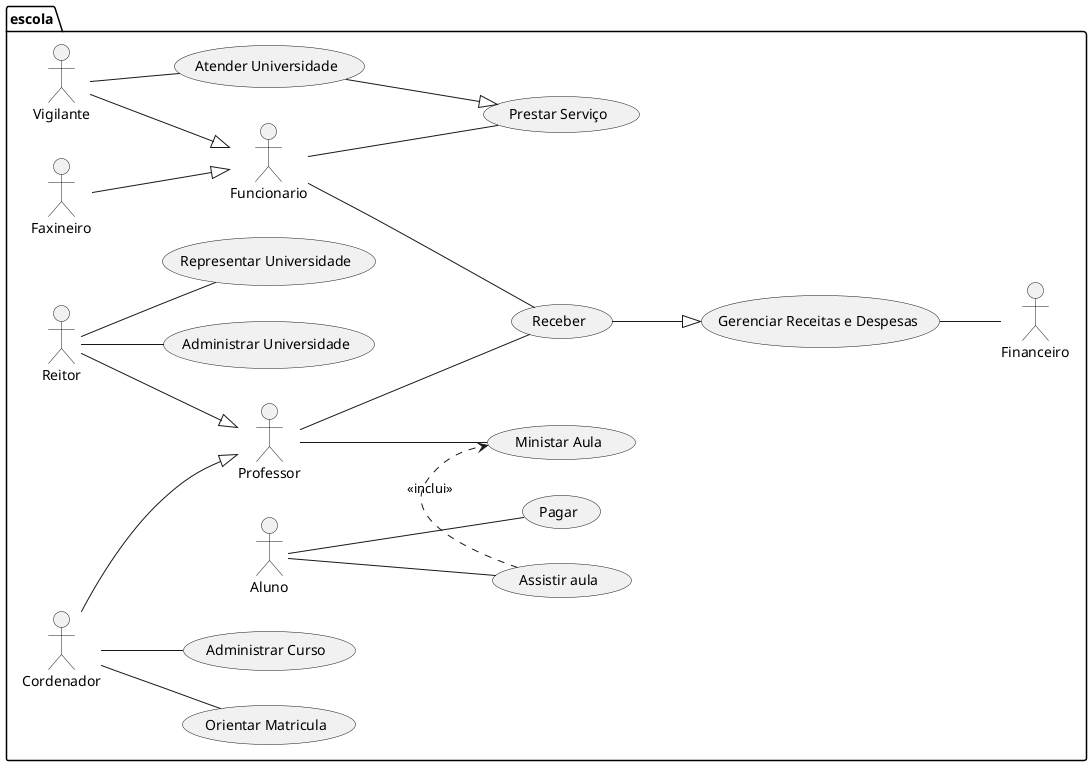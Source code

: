@startuml

    left to right direction

package escola{

    actor Faxineiro as fa
    actor Vigilante as vi 
    actor Funcionario as fun
    actor Aluno as al
    actor Reitor as re
    actor Professor as pr
    actor Cordenador as coo
    actor Financeiro as fi 

    usecase "Orientar Matricula" as ac3
    usecase "Administrar Curso" as ac4
    usecase "Administrar Universidade" as ac5
    usecase "Ministar Aula" as ac1
    usecase "Representar Universidade" as ac6
    usecase "Gerenciar Receitas e Despesas" as ac10
    usecase "Atender Universidade" as op1
    usecase "Prestar Serviço" as ac9
    usecase "Receber" as ac2
    usecase "Assistir aula" as ac7
    usecase "Pagar" as uc8
    
}

pr -- ac1
pr -- ac2
ac2 --|> ac10
coo -- ac3
coo -- ac4
re -- ac5
re -- ac6
al -- ac7
al -- uc8
vi -- op1
re --|> pr
coo --|> pr
(ac7) .> (ac1) : <<inclui>>
ac10 -- fi
op1 --|> ac9
fun -- ac9
fa --|> fun
vi --|> fun 
fun -- ac2 

@enduml
